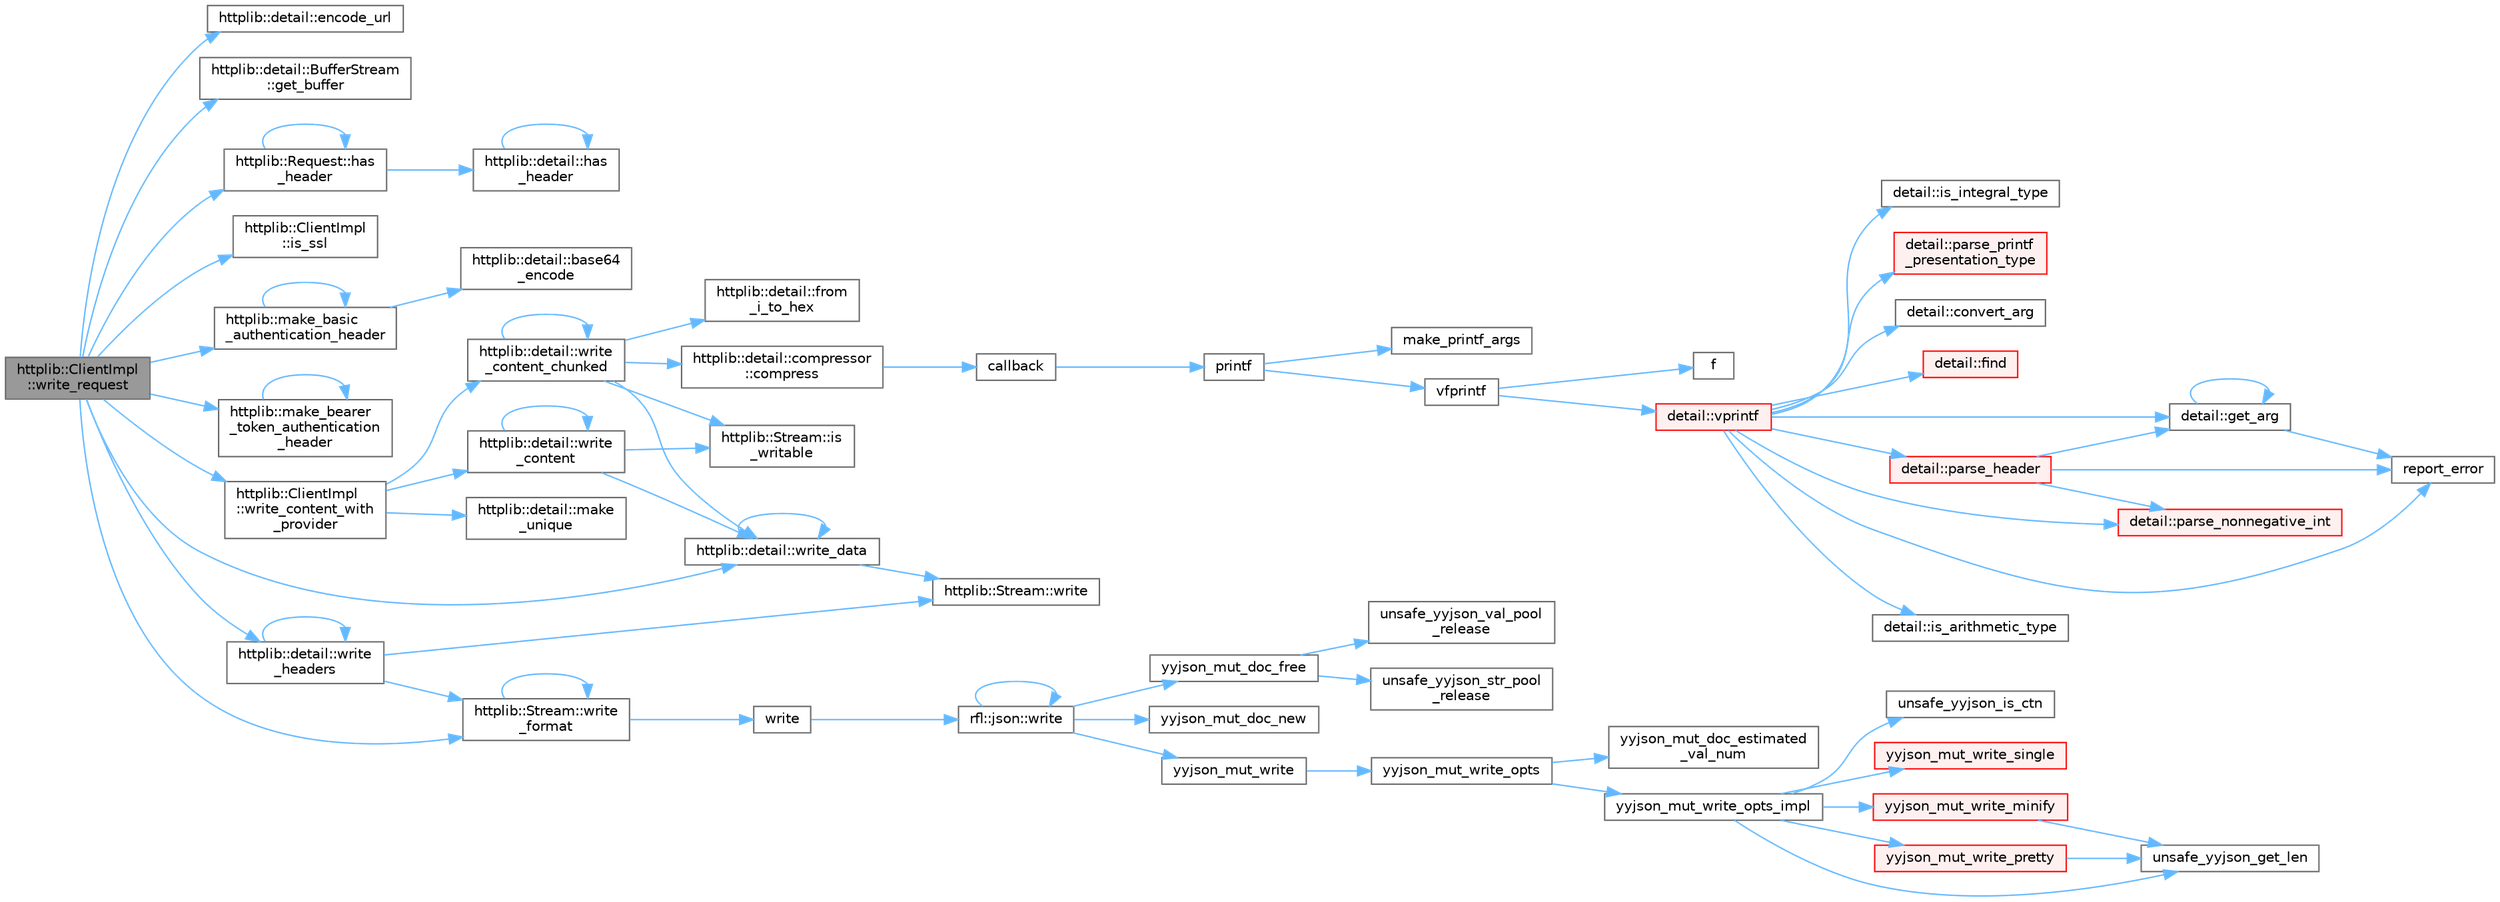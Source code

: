 digraph "httplib::ClientImpl::write_request"
{
 // LATEX_PDF_SIZE
  bgcolor="transparent";
  edge [fontname=Helvetica,fontsize=10,labelfontname=Helvetica,labelfontsize=10];
  node [fontname=Helvetica,fontsize=10,shape=box,height=0.2,width=0.4];
  rankdir="LR";
  Node1 [id="Node000001",label="httplib::ClientImpl\l::write_request",height=0.2,width=0.4,color="gray40", fillcolor="grey60", style="filled", fontcolor="black",tooltip=" "];
  Node1 -> Node2 [id="edge72_Node000001_Node000002",color="steelblue1",style="solid",tooltip=" "];
  Node2 [id="Node000002",label="httplib::detail::encode_url",height=0.2,width=0.4,color="grey40", fillcolor="white", style="filled",URL="$namespacehttplib_1_1detail.html#af303bae3a748ade0f39ac8098fa50733",tooltip=" "];
  Node1 -> Node3 [id="edge73_Node000001_Node000003",color="steelblue1",style="solid",tooltip=" "];
  Node3 [id="Node000003",label="httplib::detail::BufferStream\l::get_buffer",height=0.2,width=0.4,color="grey40", fillcolor="white", style="filled",URL="$classhttplib_1_1detail_1_1_buffer_stream.html#ab81fc1737b7c08ce72790fe1c348fad0",tooltip=" "];
  Node1 -> Node4 [id="edge74_Node000001_Node000004",color="steelblue1",style="solid",tooltip=" "];
  Node4 [id="Node000004",label="httplib::Request::has\l_header",height=0.2,width=0.4,color="grey40", fillcolor="white", style="filled",URL="$structhttplib_1_1_request.html#ab1d2a38febf2c2a2c408779c39fb60ad",tooltip=" "];
  Node4 -> Node5 [id="edge75_Node000004_Node000005",color="steelblue1",style="solid",tooltip=" "];
  Node5 [id="Node000005",label="httplib::detail::has\l_header",height=0.2,width=0.4,color="grey40", fillcolor="white", style="filled",URL="$namespacehttplib_1_1detail.html#a290756a21ec7646b70a02103cd61d061",tooltip=" "];
  Node5 -> Node5 [id="edge76_Node000005_Node000005",color="steelblue1",style="solid",tooltip=" "];
  Node4 -> Node4 [id="edge77_Node000004_Node000004",color="steelblue1",style="solid",tooltip=" "];
  Node1 -> Node6 [id="edge78_Node000001_Node000006",color="steelblue1",style="solid",tooltip=" "];
  Node6 [id="Node000006",label="httplib::ClientImpl\l::is_ssl",height=0.2,width=0.4,color="grey40", fillcolor="white", style="filled",URL="$classhttplib_1_1_client_impl.html#a97baaca9b83724052db0897f306ca8a9",tooltip=" "];
  Node1 -> Node7 [id="edge79_Node000001_Node000007",color="steelblue1",style="solid",tooltip=" "];
  Node7 [id="Node000007",label="httplib::make_basic\l_authentication_header",height=0.2,width=0.4,color="grey40", fillcolor="white", style="filled",URL="$namespacehttplib.html#a6b202b4fd91bd8e6a10a83dba358bc02",tooltip=" "];
  Node7 -> Node8 [id="edge80_Node000007_Node000008",color="steelblue1",style="solid",tooltip=" "];
  Node8 [id="Node000008",label="httplib::detail::base64\l_encode",height=0.2,width=0.4,color="grey40", fillcolor="white", style="filled",URL="$namespacehttplib_1_1detail.html#a455e8db9d2cc4c24565af6d9b884eeaf",tooltip=" "];
  Node7 -> Node7 [id="edge81_Node000007_Node000007",color="steelblue1",style="solid",tooltip=" "];
  Node1 -> Node9 [id="edge82_Node000001_Node000009",color="steelblue1",style="solid",tooltip=" "];
  Node9 [id="Node000009",label="httplib::make_bearer\l_token_authentication\l_header",height=0.2,width=0.4,color="grey40", fillcolor="white", style="filled",URL="$namespacehttplib.html#a98075992689c300834040c9c963b7251",tooltip=" "];
  Node9 -> Node9 [id="edge83_Node000009_Node000009",color="steelblue1",style="solid",tooltip=" "];
  Node1 -> Node10 [id="edge84_Node000001_Node000010",color="steelblue1",style="solid",tooltip=" "];
  Node10 [id="Node000010",label="httplib::ClientImpl\l::write_content_with\l_provider",height=0.2,width=0.4,color="grey40", fillcolor="white", style="filled",URL="$classhttplib_1_1_client_impl.html#ac969a59de46fc276e56f9e453f675842",tooltip=" "];
  Node10 -> Node11 [id="edge85_Node000010_Node000011",color="steelblue1",style="solid",tooltip=" "];
  Node11 [id="Node000011",label="httplib::detail::make\l_unique",height=0.2,width=0.4,color="grey40", fillcolor="white", style="filled",URL="$namespacehttplib_1_1detail.html#a42a649c4ef0daf44053b0a91621e190d",tooltip=" "];
  Node10 -> Node12 [id="edge86_Node000010_Node000012",color="steelblue1",style="solid",tooltip=" "];
  Node12 [id="Node000012",label="httplib::detail::write\l_content",height=0.2,width=0.4,color="grey40", fillcolor="white", style="filled",URL="$namespacehttplib_1_1detail.html#ac17dd7d7a80ce12e5966f5f577b67a75",tooltip=" "];
  Node12 -> Node13 [id="edge87_Node000012_Node000013",color="steelblue1",style="solid",tooltip=" "];
  Node13 [id="Node000013",label="httplib::Stream::is\l_writable",height=0.2,width=0.4,color="grey40", fillcolor="white", style="filled",URL="$classhttplib_1_1_stream.html#ab10c55e43ccf0146c4d142e53a58a831",tooltip=" "];
  Node12 -> Node12 [id="edge88_Node000012_Node000012",color="steelblue1",style="solid",tooltip=" "];
  Node12 -> Node14 [id="edge89_Node000012_Node000014",color="steelblue1",style="solid",tooltip=" "];
  Node14 [id="Node000014",label="httplib::detail::write_data",height=0.2,width=0.4,color="grey40", fillcolor="white", style="filled",URL="$namespacehttplib_1_1detail.html#aefec7c4fea53eda1af3a7362002c5223",tooltip=" "];
  Node14 -> Node15 [id="edge90_Node000014_Node000015",color="steelblue1",style="solid",tooltip=" "];
  Node15 [id="Node000015",label="httplib::Stream::write",height=0.2,width=0.4,color="grey40", fillcolor="white", style="filled",URL="$classhttplib_1_1_stream.html#a4b94583ae90065c9e4e33a7752d9976f",tooltip=" "];
  Node14 -> Node14 [id="edge91_Node000014_Node000014",color="steelblue1",style="solid",tooltip=" "];
  Node10 -> Node16 [id="edge92_Node000010_Node000016",color="steelblue1",style="solid",tooltip=" "];
  Node16 [id="Node000016",label="httplib::detail::write\l_content_chunked",height=0.2,width=0.4,color="grey40", fillcolor="white", style="filled",URL="$namespacehttplib_1_1detail.html#af586311a8460e53bac51d7d02802ede9",tooltip=" "];
  Node16 -> Node17 [id="edge93_Node000016_Node000017",color="steelblue1",style="solid",tooltip=" "];
  Node17 [id="Node000017",label="httplib::detail::compressor\l::compress",height=0.2,width=0.4,color="grey40", fillcolor="white", style="filled",URL="$classhttplib_1_1detail_1_1compressor.html#a7cf1de9ae8f5d01316de7b666e66192d",tooltip=" "];
  Node17 -> Node18 [id="edge94_Node000017_Node000018",color="steelblue1",style="solid",tooltip=" "];
  Node18 [id="Node000018",label="callback",height=0.2,width=0.4,color="grey40", fillcolor="white", style="filled",URL="$external_2spine-runtimes_2spine-sfml_2c_2example_2main_8cpp.html#a2f27b7fc84a39cace84d90f62a8d4c8e",tooltip=" "];
  Node18 -> Node19 [id="edge95_Node000018_Node000019",color="steelblue1",style="solid",tooltip=" "];
  Node19 [id="Node000019",label="printf",height=0.2,width=0.4,color="grey40", fillcolor="white", style="filled",URL="$printf_8h.html#aee3ed3a831f25f07e7be3919fff2203a",tooltip=" "];
  Node19 -> Node20 [id="edge96_Node000019_Node000020",color="steelblue1",style="solid",tooltip=" "];
  Node20 [id="Node000020",label="make_printf_args",height=0.2,width=0.4,color="grey40", fillcolor="white", style="filled",URL="$printf_8h.html#a27dcc0efcda04388971dbea3c875f122",tooltip=" "];
  Node19 -> Node21 [id="edge97_Node000019_Node000021",color="steelblue1",style="solid",tooltip=" "];
  Node21 [id="Node000021",label="vfprintf",height=0.2,width=0.4,color="grey40", fillcolor="white", style="filled",URL="$printf_8h.html#abb30aad964fc771fb52cf3ad88649df2",tooltip=" "];
  Node21 -> Node22 [id="edge98_Node000021_Node000022",color="steelblue1",style="solid",tooltip=" "];
  Node22 [id="Node000022",label="f",height=0.2,width=0.4,color="grey40", fillcolor="white", style="filled",URL="$cxx11__tensor__map_8cpp.html#a7f507fea02198f6cb81c86640c7b1a4e",tooltip=" "];
  Node21 -> Node23 [id="edge99_Node000021_Node000023",color="steelblue1",style="solid",tooltip=" "];
  Node23 [id="Node000023",label="detail::vprintf",height=0.2,width=0.4,color="red", fillcolor="#FFF0F0", style="filled",URL="$namespacedetail.html#a1c8c2218e4c822aa8f743fb9c573717f",tooltip=" "];
  Node23 -> Node24 [id="edge100_Node000023_Node000024",color="steelblue1",style="solid",tooltip=" "];
  Node24 [id="Node000024",label="detail::convert_arg",height=0.2,width=0.4,color="grey40", fillcolor="white", style="filled",URL="$namespacedetail.html#a03c11572c9a664266d6925f327dec7f3",tooltip=" "];
  Node23 -> Node25 [id="edge101_Node000023_Node000025",color="steelblue1",style="solid",tooltip=" "];
  Node25 [id="Node000025",label="detail::find",height=0.2,width=0.4,color="red", fillcolor="#FFF0F0", style="filled",URL="$namespacedetail.html#a6b71952fab3dc32f3edb2c3e9811d8d9",tooltip=" "];
  Node23 -> Node27 [id="edge102_Node000023_Node000027",color="steelblue1",style="solid",tooltip=" "];
  Node27 [id="Node000027",label="detail::get_arg",height=0.2,width=0.4,color="grey40", fillcolor="white", style="filled",URL="$namespacedetail.html#a342ef250e45bd09b2ef666b6fae1c355",tooltip=" "];
  Node27 -> Node27 [id="edge103_Node000027_Node000027",color="steelblue1",style="solid",tooltip=" "];
  Node27 -> Node28 [id="edge104_Node000027_Node000028",color="steelblue1",style="solid",tooltip=" "];
  Node28 [id="Node000028",label="report_error",height=0.2,width=0.4,color="grey40", fillcolor="white", style="filled",URL="$format-inl_8h.html#a5555893692b00b61b3886349332fd01f",tooltip=" "];
  Node23 -> Node29 [id="edge105_Node000023_Node000029",color="steelblue1",style="solid",tooltip=" "];
  Node29 [id="Node000029",label="detail::is_arithmetic_type",height=0.2,width=0.4,color="grey40", fillcolor="white", style="filled",URL="$namespacedetail.html#a802c50a56a3495fdab6020b375ba1389",tooltip=" "];
  Node23 -> Node30 [id="edge106_Node000023_Node000030",color="steelblue1",style="solid",tooltip=" "];
  Node30 [id="Node000030",label="detail::is_integral_type",height=0.2,width=0.4,color="grey40", fillcolor="white", style="filled",URL="$namespacedetail.html#a2a60f8d1bee41b803f43fc42b707b5d1",tooltip=" "];
  Node23 -> Node31 [id="edge107_Node000023_Node000031",color="steelblue1",style="solid",tooltip=" "];
  Node31 [id="Node000031",label="detail::parse_header",height=0.2,width=0.4,color="red", fillcolor="#FFF0F0", style="filled",URL="$namespacedetail.html#afc9d93e58b8edb8077f8bc8eee7f4035",tooltip=" "];
  Node31 -> Node27 [id="edge108_Node000031_Node000027",color="steelblue1",style="solid",tooltip=" "];
  Node31 -> Node40 [id="edge109_Node000031_Node000040",color="steelblue1",style="solid",tooltip=" "];
  Node40 [id="Node000040",label="detail::parse_nonnegative_int",height=0.2,width=0.4,color="red", fillcolor="#FFF0F0", style="filled",URL="$namespacedetail.html#a338caba782225e115a9902d4d0835f5f",tooltip=" "];
  Node31 -> Node28 [id="edge110_Node000031_Node000028",color="steelblue1",style="solid",tooltip=" "];
  Node23 -> Node40 [id="edge111_Node000023_Node000040",color="steelblue1",style="solid",tooltip=" "];
  Node23 -> Node43 [id="edge112_Node000023_Node000043",color="steelblue1",style="solid",tooltip=" "];
  Node43 [id="Node000043",label="detail::parse_printf\l_presentation_type",height=0.2,width=0.4,color="red", fillcolor="#FFF0F0", style="filled",URL="$namespacedetail.html#aa2cb095169b23e3a66260ad7078f44cc",tooltip=" "];
  Node23 -> Node28 [id="edge113_Node000023_Node000028",color="steelblue1",style="solid",tooltip=" "];
  Node16 -> Node50 [id="edge114_Node000016_Node000050",color="steelblue1",style="solid",tooltip=" "];
  Node50 [id="Node000050",label="httplib::detail::from\l_i_to_hex",height=0.2,width=0.4,color="grey40", fillcolor="white", style="filled",URL="$namespacehttplib_1_1detail.html#ac08f80eff074b5a4adcb6e160a1380a5",tooltip=" "];
  Node16 -> Node13 [id="edge115_Node000016_Node000013",color="steelblue1",style="solid",tooltip=" "];
  Node16 -> Node16 [id="edge116_Node000016_Node000016",color="steelblue1",style="solid",tooltip=" "];
  Node16 -> Node14 [id="edge117_Node000016_Node000014",color="steelblue1",style="solid",tooltip=" "];
  Node1 -> Node14 [id="edge118_Node000001_Node000014",color="steelblue1",style="solid",tooltip=" "];
  Node1 -> Node51 [id="edge119_Node000001_Node000051",color="steelblue1",style="solid",tooltip=" "];
  Node51 [id="Node000051",label="httplib::Stream::write\l_format",height=0.2,width=0.4,color="grey40", fillcolor="white", style="filled",URL="$classhttplib_1_1_stream.html#afe3bb065d62f564f6a86fe12949b6789",tooltip=" "];
  Node51 -> Node52 [id="edge120_Node000051_Node000052",color="steelblue1",style="solid",tooltip=" "];
  Node52 [id="Node000052",label="write",height=0.2,width=0.4,color="grey40", fillcolor="white", style="filled",URL="$json_2write__and__read_8hpp.html#a8d72d49ed34d37da786334a55f22b909",tooltip=" "];
  Node52 -> Node53 [id="edge121_Node000052_Node000053",color="steelblue1",style="solid",tooltip=" "];
  Node53 [id="Node000053",label="rfl::json::write",height=0.2,width=0.4,color="grey40", fillcolor="white", style="filled",URL="$namespacerfl_1_1json.html#af39a23539424555b8c970d12a58e547f",tooltip="Returns a JSON string."];
  Node53 -> Node53 [id="edge122_Node000053_Node000053",color="steelblue1",style="solid",tooltip=" "];
  Node53 -> Node54 [id="edge123_Node000053_Node000054",color="steelblue1",style="solid",tooltip=" "];
  Node54 [id="Node000054",label="yyjson_mut_doc_free",height=0.2,width=0.4,color="grey40", fillcolor="white", style="filled",URL="$yyjson_8c.html#a473b53dd223f25a117a6fe3b543bfdb1",tooltip=" "];
  Node54 -> Node55 [id="edge124_Node000054_Node000055",color="steelblue1",style="solid",tooltip=" "];
  Node55 [id="Node000055",label="unsafe_yyjson_str_pool\l_release",height=0.2,width=0.4,color="grey40", fillcolor="white", style="filled",URL="$yyjson_8c.html#a68827985804124f8d26d256b07877cf9",tooltip=" "];
  Node54 -> Node56 [id="edge125_Node000054_Node000056",color="steelblue1",style="solid",tooltip=" "];
  Node56 [id="Node000056",label="unsafe_yyjson_val_pool\l_release",height=0.2,width=0.4,color="grey40", fillcolor="white", style="filled",URL="$yyjson_8c.html#a423ab190d8ce947af71ff1a45ab76805",tooltip=" "];
  Node53 -> Node57 [id="edge126_Node000053_Node000057",color="steelblue1",style="solid",tooltip=" "];
  Node57 [id="Node000057",label="yyjson_mut_doc_new",height=0.2,width=0.4,color="grey40", fillcolor="white", style="filled",URL="$yyjson_8c.html#a94a8c1c5f4e47e11e268d7f4c0e4cb1a",tooltip=" "];
  Node53 -> Node58 [id="edge127_Node000053_Node000058",color="steelblue1",style="solid",tooltip=" "];
  Node58 [id="Node000058",label="yyjson_mut_write",height=0.2,width=0.4,color="grey40", fillcolor="white", style="filled",URL="$yyjson_8h.html#a881e2ee3f487385810829df8bc675f1f",tooltip=" "];
  Node58 -> Node59 [id="edge128_Node000058_Node000059",color="steelblue1",style="solid",tooltip=" "];
  Node59 [id="Node000059",label="yyjson_mut_write_opts",height=0.2,width=0.4,color="grey40", fillcolor="white", style="filled",URL="$yyjson_8c.html#a43932e149602ddfcd9257648ea36e553",tooltip=" "];
  Node59 -> Node60 [id="edge129_Node000059_Node000060",color="steelblue1",style="solid",tooltip=" "];
  Node60 [id="Node000060",label="yyjson_mut_doc_estimated\l_val_num",height=0.2,width=0.4,color="grey40", fillcolor="white", style="filled",URL="$yyjson_8c.html#ac9cfbe501c1317baf92c53571c7333ee",tooltip=" "];
  Node59 -> Node61 [id="edge130_Node000059_Node000061",color="steelblue1",style="solid",tooltip=" "];
  Node61 [id="Node000061",label="yyjson_mut_write_opts_impl",height=0.2,width=0.4,color="grey40", fillcolor="white", style="filled",URL="$yyjson_8c.html#a9419498fed912dda63693d15ff91c74c",tooltip=" "];
  Node61 -> Node62 [id="edge131_Node000061_Node000062",color="steelblue1",style="solid",tooltip=" "];
  Node62 [id="Node000062",label="unsafe_yyjson_get_len",height=0.2,width=0.4,color="grey40", fillcolor="white", style="filled",URL="$yyjson_8h.html#a445bf8a7f9981e4797bf95db944ddf8f",tooltip=" "];
  Node61 -> Node63 [id="edge132_Node000061_Node000063",color="steelblue1",style="solid",tooltip=" "];
  Node63 [id="Node000063",label="unsafe_yyjson_is_ctn",height=0.2,width=0.4,color="grey40", fillcolor="white", style="filled",URL="$yyjson_8h.html#afe1e8995e63d29297d569c4a848bf5a2",tooltip=" "];
  Node61 -> Node64 [id="edge133_Node000061_Node000064",color="steelblue1",style="solid",tooltip=" "];
  Node64 [id="Node000064",label="yyjson_mut_write_minify",height=0.2,width=0.4,color="red", fillcolor="#FFF0F0", style="filled",URL="$yyjson_8c.html#a41b0f7caeaed5e6075fdbad6e37daa44",tooltip=" "];
  Node64 -> Node62 [id="edge134_Node000064_Node000062",color="steelblue1",style="solid",tooltip=" "];
  Node61 -> Node101 [id="edge135_Node000061_Node000101",color="steelblue1",style="solid",tooltip=" "];
  Node101 [id="Node000101",label="yyjson_mut_write_pretty",height=0.2,width=0.4,color="red", fillcolor="#FFF0F0", style="filled",URL="$yyjson_8c.html#a5bd41dfbb867b6521e1f7571f3615b0f",tooltip=" "];
  Node101 -> Node62 [id="edge136_Node000101_Node000062",color="steelblue1",style="solid",tooltip=" "];
  Node61 -> Node103 [id="edge137_Node000061_Node000103",color="steelblue1",style="solid",tooltip=" "];
  Node103 [id="Node000103",label="yyjson_mut_write_single",height=0.2,width=0.4,color="red", fillcolor="#FFF0F0", style="filled",URL="$yyjson_8c.html#a6453eece4aede41c7d909075ad2980e0",tooltip=" "];
  Node51 -> Node51 [id="edge138_Node000051_Node000051",color="steelblue1",style="solid",tooltip=" "];
  Node1 -> Node105 [id="edge139_Node000001_Node000105",color="steelblue1",style="solid",tooltip=" "];
  Node105 [id="Node000105",label="httplib::detail::write\l_headers",height=0.2,width=0.4,color="grey40", fillcolor="white", style="filled",URL="$namespacehttplib_1_1detail.html#a1dcffec351c56d76ecef75b1a4e00f21",tooltip=" "];
  Node105 -> Node15 [id="edge140_Node000105_Node000015",color="steelblue1",style="solid",tooltip=" "];
  Node105 -> Node51 [id="edge141_Node000105_Node000051",color="steelblue1",style="solid",tooltip=" "];
  Node105 -> Node105 [id="edge142_Node000105_Node000105",color="steelblue1",style="solid",tooltip=" "];
}
